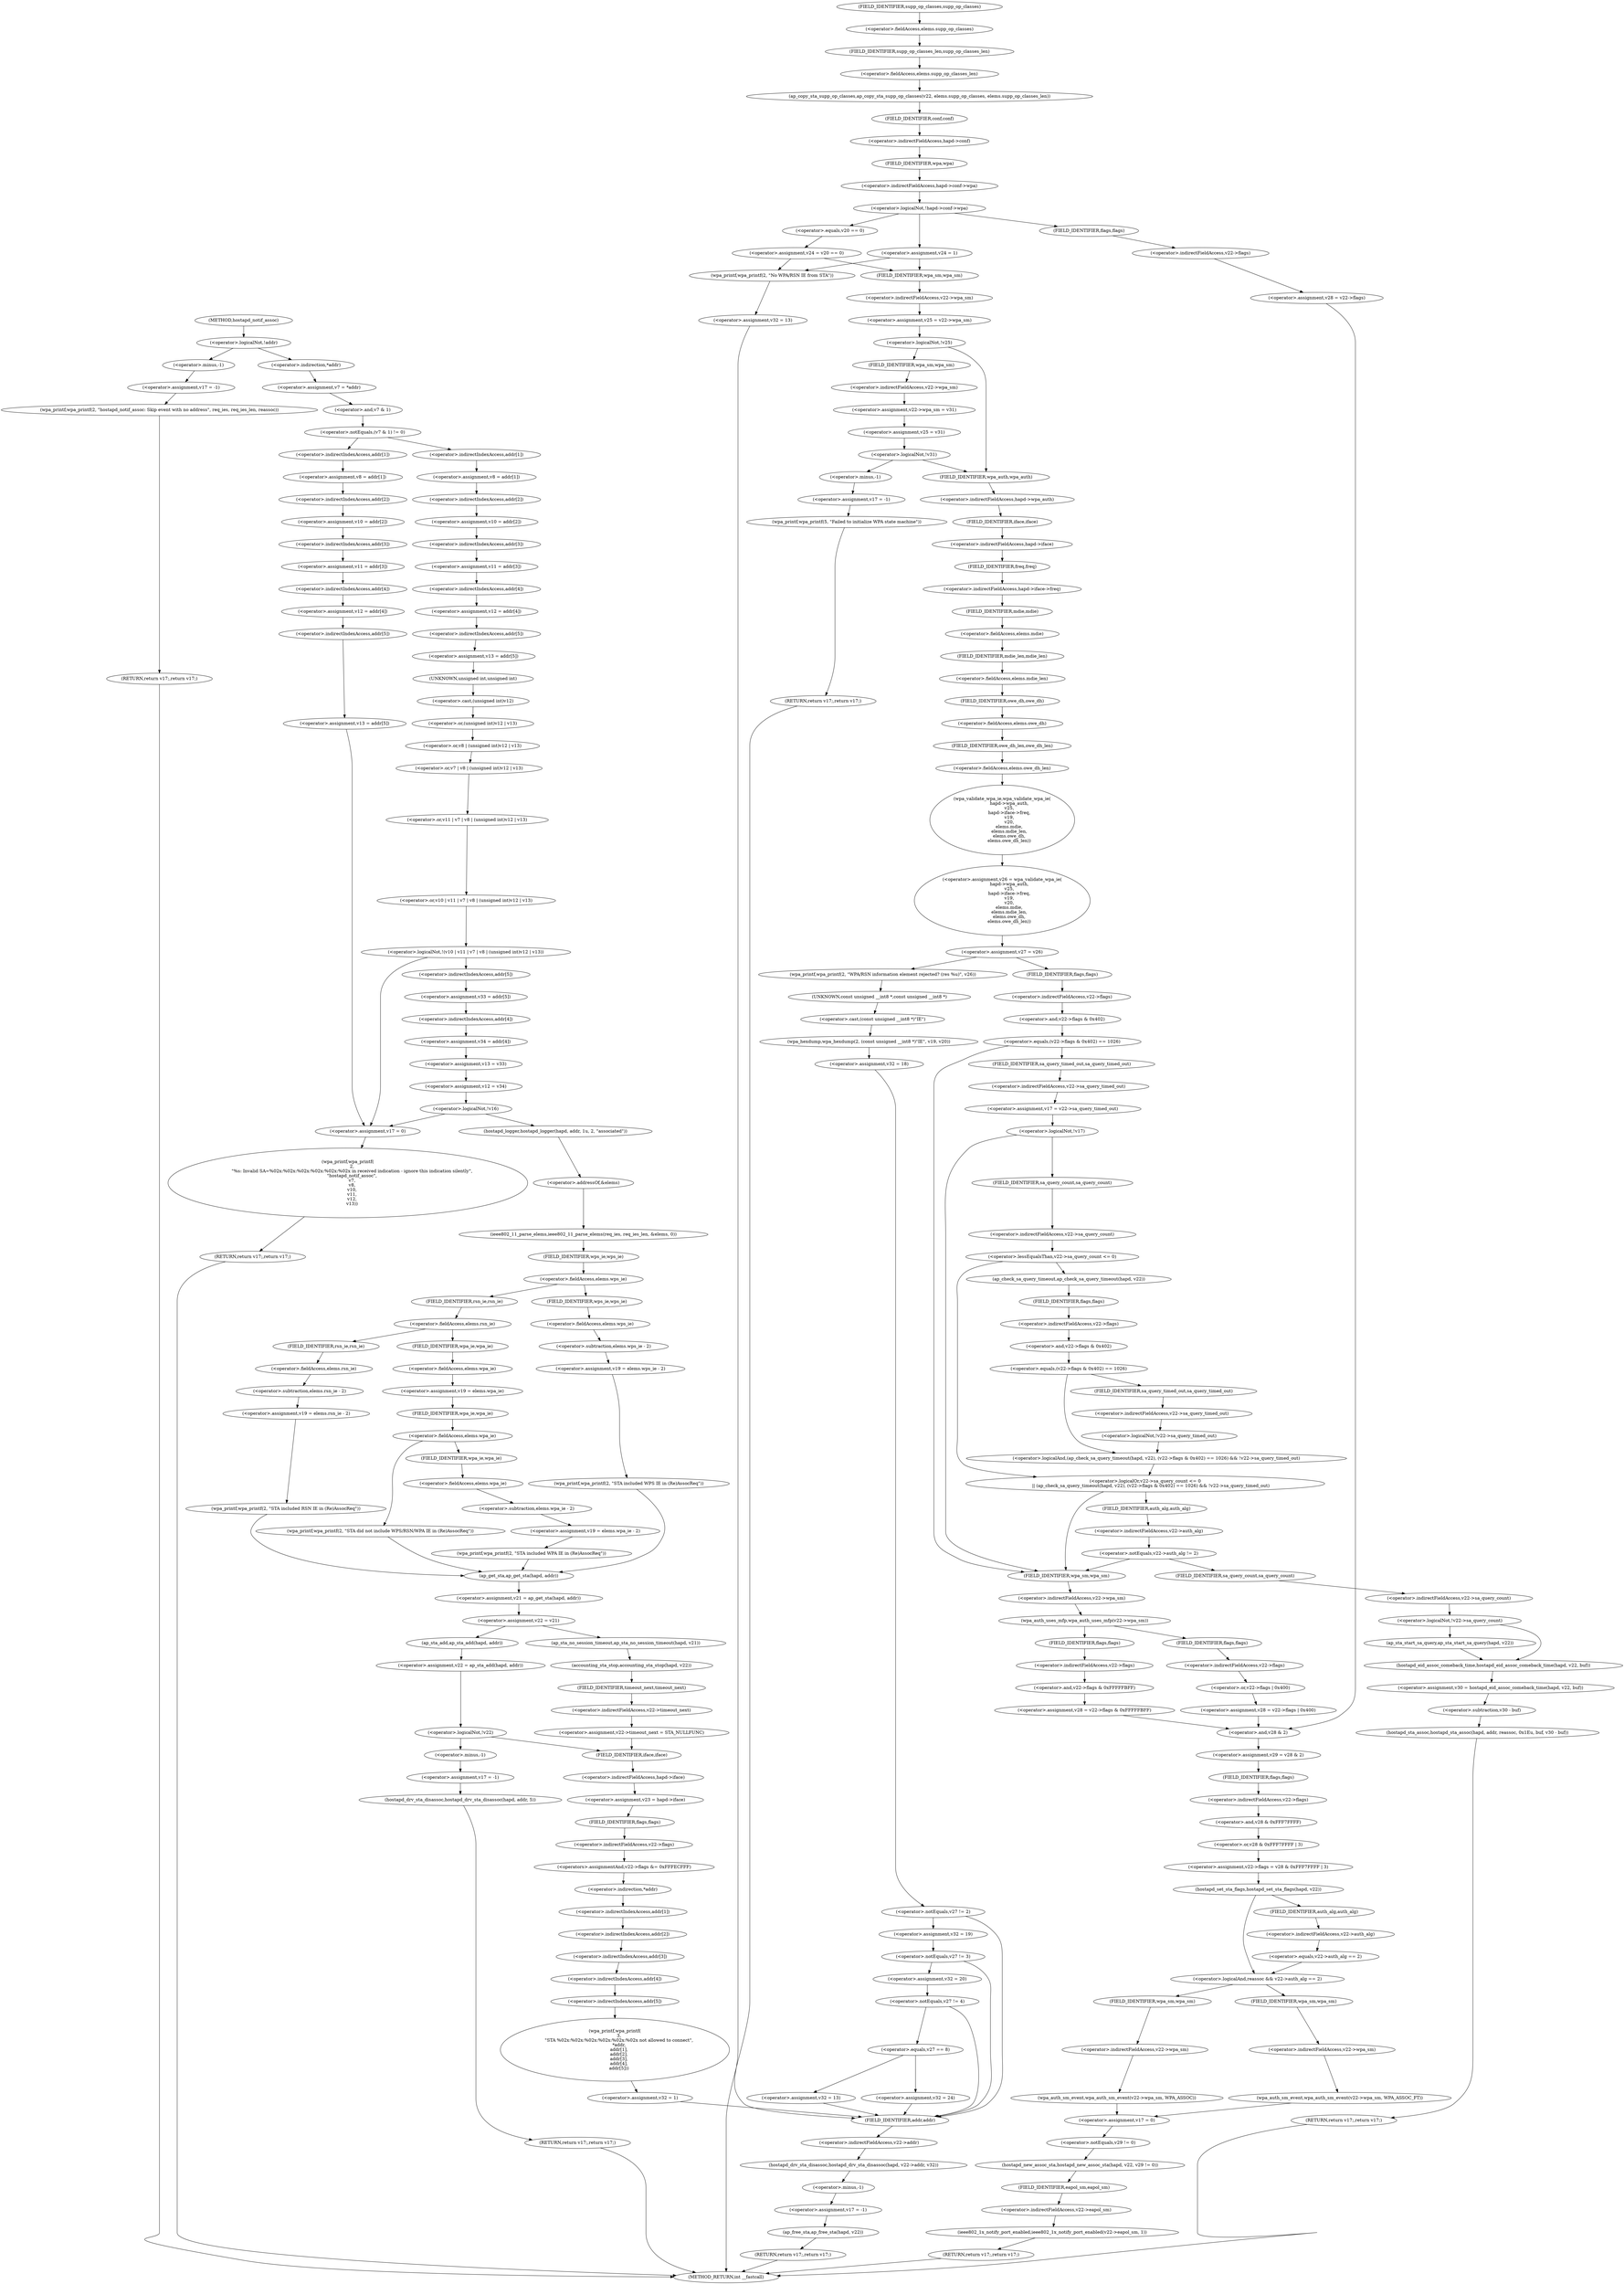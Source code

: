 digraph hostapd_notif_assoc {  
"1000161" [label = "(<operator>.logicalNot,!addr)" ]
"1000164" [label = "(<operator>.assignment,v17 = -1)" ]
"1000166" [label = "(<operator>.minus,-1)" ]
"1000168" [label = "(wpa_printf,wpa_printf(2, \"hostapd_notif_assoc: Skip event with no address\", req_ies, req_ies_len, reassoc))" ]
"1000174" [label = "(RETURN,return v17;,return v17;)" ]
"1000176" [label = "(<operator>.assignment,v7 = *addr)" ]
"1000178" [label = "(<operator>.indirection,*addr)" ]
"1000181" [label = "(<operator>.notEquals,(v7 & 1) != 0)" ]
"1000182" [label = "(<operator>.and,v7 & 1)" ]
"1000187" [label = "(<operator>.assignment,v8 = addr[1])" ]
"1000189" [label = "(<operator>.indirectIndexAccess,addr[1])" ]
"1000192" [label = "(<operator>.assignment,v10 = addr[2])" ]
"1000194" [label = "(<operator>.indirectIndexAccess,addr[2])" ]
"1000197" [label = "(<operator>.assignment,v11 = addr[3])" ]
"1000199" [label = "(<operator>.indirectIndexAccess,addr[3])" ]
"1000202" [label = "(<operator>.assignment,v12 = addr[4])" ]
"1000204" [label = "(<operator>.indirectIndexAccess,addr[4])" ]
"1000207" [label = "(<operator>.assignment,v13 = addr[5])" ]
"1000209" [label = "(<operator>.indirectIndexAccess,addr[5])" ]
"1000213" [label = "(<operator>.assignment,v17 = 0)" ]
"1000216" [label = "(wpa_printf,wpa_printf(\n      2,\n      \"%s: Invalid SA=%02x:%02x:%02x:%02x:%02x:%02x in received indication - ignore this indication silently\",\n      \"hostapd_notif_assoc\",\n      v7,\n      v8,\n      v10,\n      v11,\n      v12,\n      v13))" ]
"1000226" [label = "(RETURN,return v17;,return v17;)" ]
"1000228" [label = "(<operator>.assignment,v8 = addr[1])" ]
"1000230" [label = "(<operator>.indirectIndexAccess,addr[1])" ]
"1000233" [label = "(<operator>.assignment,v10 = addr[2])" ]
"1000235" [label = "(<operator>.indirectIndexAccess,addr[2])" ]
"1000238" [label = "(<operator>.assignment,v11 = addr[3])" ]
"1000240" [label = "(<operator>.indirectIndexAccess,addr[3])" ]
"1000243" [label = "(<operator>.assignment,v12 = addr[4])" ]
"1000245" [label = "(<operator>.indirectIndexAccess,addr[4])" ]
"1000248" [label = "(<operator>.assignment,v13 = addr[5])" ]
"1000250" [label = "(<operator>.indirectIndexAccess,addr[5])" ]
"1000254" [label = "(<operator>.logicalNot,!(v10 | v11 | v7 | v8 | (unsigned int)v12 | v13))" ]
"1000255" [label = "(<operator>.or,v10 | v11 | v7 | v8 | (unsigned int)v12 | v13)" ]
"1000257" [label = "(<operator>.or,v11 | v7 | v8 | (unsigned int)v12 | v13)" ]
"1000259" [label = "(<operator>.or,v7 | v8 | (unsigned int)v12 | v13)" ]
"1000261" [label = "(<operator>.or,v8 | (unsigned int)v12 | v13)" ]
"1000263" [label = "(<operator>.or,(unsigned int)v12 | v13)" ]
"1000264" [label = "(<operator>.cast,(unsigned int)v12)" ]
"1000265" [label = "(UNKNOWN,unsigned int,unsigned int)" ]
"1000269" [label = "(<operator>.assignment,v33 = addr[5])" ]
"1000271" [label = "(<operator>.indirectIndexAccess,addr[5])" ]
"1000274" [label = "(<operator>.assignment,v34 = addr[4])" ]
"1000276" [label = "(<operator>.indirectIndexAccess,addr[4])" ]
"1000279" [label = "(<operator>.assignment,v13 = v33)" ]
"1000282" [label = "(<operator>.assignment,v12 = v34)" ]
"1000286" [label = "(<operator>.logicalNot,!v16)" ]
"1000289" [label = "(hostapd_logger,hostapd_logger(hapd, addr, 1u, 2, \"associated\"))" ]
"1000295" [label = "(ieee802_11_parse_elems,ieee802_11_parse_elems(req_ies, req_ies_len, &elems, 0))" ]
"1000298" [label = "(<operator>.addressOf,&elems)" ]
"1000302" [label = "(<operator>.fieldAccess,elems.wps_ie)" ]
"1000304" [label = "(FIELD_IDENTIFIER,wps_ie,wps_ie)" ]
"1000306" [label = "(<operator>.assignment,v19 = elems.wps_ie - 2)" ]
"1000308" [label = "(<operator>.subtraction,elems.wps_ie - 2)" ]
"1000309" [label = "(<operator>.fieldAccess,elems.wps_ie)" ]
"1000311" [label = "(FIELD_IDENTIFIER,wps_ie,wps_ie)" ]
"1000314" [label = "(wpa_printf,wpa_printf(2, \"STA included WPS IE in (Re)AssocReq\"))" ]
"1000319" [label = "(<operator>.fieldAccess,elems.rsn_ie)" ]
"1000321" [label = "(FIELD_IDENTIFIER,rsn_ie,rsn_ie)" ]
"1000323" [label = "(<operator>.assignment,v19 = elems.rsn_ie - 2)" ]
"1000325" [label = "(<operator>.subtraction,elems.rsn_ie - 2)" ]
"1000326" [label = "(<operator>.fieldAccess,elems.rsn_ie)" ]
"1000328" [label = "(FIELD_IDENTIFIER,rsn_ie,rsn_ie)" ]
"1000331" [label = "(wpa_printf,wpa_printf(2, \"STA included RSN IE in (Re)AssocReq\"))" ]
"1000336" [label = "(<operator>.assignment,v19 = elems.wpa_ie)" ]
"1000338" [label = "(<operator>.fieldAccess,elems.wpa_ie)" ]
"1000340" [label = "(FIELD_IDENTIFIER,wpa_ie,wpa_ie)" ]
"1000342" [label = "(<operator>.fieldAccess,elems.wpa_ie)" ]
"1000344" [label = "(FIELD_IDENTIFIER,wpa_ie,wpa_ie)" ]
"1000346" [label = "(<operator>.assignment,v19 = elems.wpa_ie - 2)" ]
"1000348" [label = "(<operator>.subtraction,elems.wpa_ie - 2)" ]
"1000349" [label = "(<operator>.fieldAccess,elems.wpa_ie)" ]
"1000351" [label = "(FIELD_IDENTIFIER,wpa_ie,wpa_ie)" ]
"1000354" [label = "(wpa_printf,wpa_printf(2, \"STA included WPA IE in (Re)AssocReq\"))" ]
"1000360" [label = "(wpa_printf,wpa_printf(2, \"STA did not include WPS/RSN/WPA IE in (Re)AssocReq\"))" ]
"1000363" [label = "(<operator>.assignment,v21 = ap_get_sta(hapd, addr))" ]
"1000365" [label = "(ap_get_sta,ap_get_sta(hapd, addr))" ]
"1000368" [label = "(<operator>.assignment,v22 = v21)" ]
"1000374" [label = "(ap_sta_no_session_timeout,ap_sta_no_session_timeout(hapd, v21))" ]
"1000377" [label = "(accounting_sta_stop,accounting_sta_stop(hapd, v22))" ]
"1000380" [label = "(<operator>.assignment,v22->timeout_next = STA_NULLFUNC)" ]
"1000381" [label = "(<operator>.indirectFieldAccess,v22->timeout_next)" ]
"1000383" [label = "(FIELD_IDENTIFIER,timeout_next,timeout_next)" ]
"1000387" [label = "(<operator>.assignment,v22 = ap_sta_add(hapd, addr))" ]
"1000389" [label = "(ap_sta_add,ap_sta_add(hapd, addr))" ]
"1000393" [label = "(<operator>.logicalNot,!v22)" ]
"1000396" [label = "(<operator>.assignment,v17 = -1)" ]
"1000398" [label = "(<operator>.minus,-1)" ]
"1000400" [label = "(hostapd_drv_sta_disassoc,hostapd_drv_sta_disassoc(hapd, addr, 5))" ]
"1000404" [label = "(RETURN,return v17;,return v17;)" ]
"1000406" [label = "(<operator>.assignment,v23 = hapd->iface)" ]
"1000408" [label = "(<operator>.indirectFieldAccess,hapd->iface)" ]
"1000410" [label = "(FIELD_IDENTIFIER,iface,iface)" ]
"1000411" [label = "(<operators>.assignmentAnd,v22->flags &= 0xFFFECFFF)" ]
"1000412" [label = "(<operator>.indirectFieldAccess,v22->flags)" ]
"1000414" [label = "(FIELD_IDENTIFIER,flags,flags)" ]
"1000417" [label = "(wpa_printf,wpa_printf(\n      3,\n      \"STA %02x:%02x:%02x:%02x:%02x:%02x not allowed to connect\",\n      *addr,\n      addr[1],\n      addr[2],\n      addr[3],\n      addr[4],\n      addr[5]))" ]
"1000420" [label = "(<operator>.indirection,*addr)" ]
"1000422" [label = "(<operator>.indirectIndexAccess,addr[1])" ]
"1000425" [label = "(<operator>.indirectIndexAccess,addr[2])" ]
"1000428" [label = "(<operator>.indirectIndexAccess,addr[3])" ]
"1000431" [label = "(<operator>.indirectIndexAccess,addr[4])" ]
"1000434" [label = "(<operator>.indirectIndexAccess,addr[5])" ]
"1000437" [label = "(<operator>.assignment,v32 = 1)" ]
"1000441" [label = "(hostapd_drv_sta_disassoc,hostapd_drv_sta_disassoc(hapd, v22->addr, v32))" ]
"1000443" [label = "(<operator>.indirectFieldAccess,v22->addr)" ]
"1000445" [label = "(FIELD_IDENTIFIER,addr,addr)" ]
"1000447" [label = "(<operator>.assignment,v17 = -1)" ]
"1000449" [label = "(<operator>.minus,-1)" ]
"1000451" [label = "(ap_free_sta,ap_free_sta(hapd, v22))" ]
"1000454" [label = "(RETURN,return v17;,return v17;)" ]
"1000456" [label = "(ap_copy_sta_supp_op_classes,ap_copy_sta_supp_op_classes(v22, elems.supp_op_classes, elems.supp_op_classes_len))" ]
"1000458" [label = "(<operator>.fieldAccess,elems.supp_op_classes)" ]
"1000460" [label = "(FIELD_IDENTIFIER,supp_op_classes,supp_op_classes)" ]
"1000461" [label = "(<operator>.fieldAccess,elems.supp_op_classes_len)" ]
"1000463" [label = "(FIELD_IDENTIFIER,supp_op_classes_len,supp_op_classes_len)" ]
"1000465" [label = "(<operator>.logicalNot,!hapd->conf->wpa)" ]
"1000466" [label = "(<operator>.indirectFieldAccess,hapd->conf->wpa)" ]
"1000467" [label = "(<operator>.indirectFieldAccess,hapd->conf)" ]
"1000469" [label = "(FIELD_IDENTIFIER,conf,conf)" ]
"1000470" [label = "(FIELD_IDENTIFIER,wpa,wpa)" ]
"1000472" [label = "(<operator>.assignment,v28 = v22->flags)" ]
"1000474" [label = "(<operator>.indirectFieldAccess,v22->flags)" ]
"1000476" [label = "(FIELD_IDENTIFIER,flags,flags)" ]
"1000480" [label = "(<operator>.assignment,v24 = v20 == 0)" ]
"1000482" [label = "(<operator>.equals,v20 == 0)" ]
"1000486" [label = "(<operator>.assignment,v24 = 1)" ]
"1000492" [label = "(wpa_printf,wpa_printf(2, \"No WPA/RSN IE from STA\"))" ]
"1000495" [label = "(<operator>.assignment,v32 = 13)" ]
"1000499" [label = "(<operator>.assignment,v25 = v22->wpa_sm)" ]
"1000501" [label = "(<operator>.indirectFieldAccess,v22->wpa_sm)" ]
"1000503" [label = "(FIELD_IDENTIFIER,wpa_sm,wpa_sm)" ]
"1000505" [label = "(<operator>.logicalNot,!v25)" ]
"1000508" [label = "(<operator>.assignment,v22->wpa_sm = v31)" ]
"1000509" [label = "(<operator>.indirectFieldAccess,v22->wpa_sm)" ]
"1000511" [label = "(FIELD_IDENTIFIER,wpa_sm,wpa_sm)" ]
"1000513" [label = "(<operator>.assignment,v25 = v31)" ]
"1000517" [label = "(<operator>.logicalNot,!v31)" ]
"1000520" [label = "(<operator>.assignment,v17 = -1)" ]
"1000522" [label = "(<operator>.minus,-1)" ]
"1000524" [label = "(wpa_printf,wpa_printf(5, \"Failed to initialize WPA state machine\"))" ]
"1000527" [label = "(RETURN,return v17;,return v17;)" ]
"1000529" [label = "(<operator>.assignment,v26 = wpa_validate_wpa_ie(\n          hapd->wpa_auth,\n          v25,\n          hapd->iface->freq,\n          v19,\n          v20,\n          elems.mdie,\n          elems.mdie_len,\n          elems.owe_dh,\n          elems.owe_dh_len))" ]
"1000531" [label = "(wpa_validate_wpa_ie,wpa_validate_wpa_ie(\n          hapd->wpa_auth,\n          v25,\n          hapd->iface->freq,\n          v19,\n          v20,\n          elems.mdie,\n          elems.mdie_len,\n          elems.owe_dh,\n          elems.owe_dh_len))" ]
"1000532" [label = "(<operator>.indirectFieldAccess,hapd->wpa_auth)" ]
"1000534" [label = "(FIELD_IDENTIFIER,wpa_auth,wpa_auth)" ]
"1000536" [label = "(<operator>.indirectFieldAccess,hapd->iface->freq)" ]
"1000537" [label = "(<operator>.indirectFieldAccess,hapd->iface)" ]
"1000539" [label = "(FIELD_IDENTIFIER,iface,iface)" ]
"1000540" [label = "(FIELD_IDENTIFIER,freq,freq)" ]
"1000543" [label = "(<operator>.fieldAccess,elems.mdie)" ]
"1000545" [label = "(FIELD_IDENTIFIER,mdie,mdie)" ]
"1000546" [label = "(<operator>.fieldAccess,elems.mdie_len)" ]
"1000548" [label = "(FIELD_IDENTIFIER,mdie_len,mdie_len)" ]
"1000549" [label = "(<operator>.fieldAccess,elems.owe_dh)" ]
"1000551" [label = "(FIELD_IDENTIFIER,owe_dh,owe_dh)" ]
"1000552" [label = "(<operator>.fieldAccess,elems.owe_dh_len)" ]
"1000554" [label = "(FIELD_IDENTIFIER,owe_dh_len,owe_dh_len)" ]
"1000555" [label = "(<operator>.assignment,v27 = v26)" ]
"1000561" [label = "(wpa_printf,wpa_printf(2, \"WPA/RSN information element rejected? (res %u)\", v26))" ]
"1000565" [label = "(wpa_hexdump,wpa_hexdump(2, (const unsigned __int8 *)\"IE\", v19, v20))" ]
"1000567" [label = "(<operator>.cast,(const unsigned __int8 *)\"IE\")" ]
"1000568" [label = "(UNKNOWN,const unsigned __int8 *,const unsigned __int8 *)" ]
"1000572" [label = "(<operator>.assignment,v32 = 18)" ]
"1000576" [label = "(<operator>.notEquals,v27 != 2)" ]
"1000580" [label = "(<operator>.assignment,v32 = 19)" ]
"1000584" [label = "(<operator>.notEquals,v27 != 3)" ]
"1000588" [label = "(<operator>.assignment,v32 = 20)" ]
"1000592" [label = "(<operator>.notEquals,v27 != 4)" ]
"1000597" [label = "(<operator>.equals,v27 == 8)" ]
"1000600" [label = "(<operator>.assignment,v32 = 24)" ]
"1000604" [label = "(<operator>.assignment,v32 = 13)" ]
"1000609" [label = "(<operator>.equals,(v22->flags & 0x402) == 1026)" ]
"1000610" [label = "(<operator>.and,v22->flags & 0x402)" ]
"1000611" [label = "(<operator>.indirectFieldAccess,v22->flags)" ]
"1000613" [label = "(FIELD_IDENTIFIER,flags,flags)" ]
"1000617" [label = "(<operator>.assignment,v17 = v22->sa_query_timed_out)" ]
"1000619" [label = "(<operator>.indirectFieldAccess,v22->sa_query_timed_out)" ]
"1000621" [label = "(FIELD_IDENTIFIER,sa_query_timed_out,sa_query_timed_out)" ]
"1000623" [label = "(<operator>.logicalNot,!v17)" ]
"1000627" [label = "(<operator>.logicalOr,v22->sa_query_count <= 0\n        || (ap_check_sa_query_timeout(hapd, v22), (v22->flags & 0x402) == 1026) && !v22->sa_query_timed_out)" ]
"1000628" [label = "(<operator>.lessEqualsThan,v22->sa_query_count <= 0)" ]
"1000629" [label = "(<operator>.indirectFieldAccess,v22->sa_query_count)" ]
"1000631" [label = "(FIELD_IDENTIFIER,sa_query_count,sa_query_count)" ]
"1000633" [label = "(<operator>.logicalAnd,(ap_check_sa_query_timeout(hapd, v22), (v22->flags & 0x402) == 1026) && !v22->sa_query_timed_out)" ]
"1000635" [label = "(ap_check_sa_query_timeout,ap_check_sa_query_timeout(hapd, v22))" ]
"1000638" [label = "(<operator>.equals,(v22->flags & 0x402) == 1026)" ]
"1000639" [label = "(<operator>.and,v22->flags & 0x402)" ]
"1000640" [label = "(<operator>.indirectFieldAccess,v22->flags)" ]
"1000642" [label = "(FIELD_IDENTIFIER,flags,flags)" ]
"1000645" [label = "(<operator>.logicalNot,!v22->sa_query_timed_out)" ]
"1000646" [label = "(<operator>.indirectFieldAccess,v22->sa_query_timed_out)" ]
"1000648" [label = "(FIELD_IDENTIFIER,sa_query_timed_out,sa_query_timed_out)" ]
"1000651" [label = "(<operator>.notEquals,v22->auth_alg != 2)" ]
"1000652" [label = "(<operator>.indirectFieldAccess,v22->auth_alg)" ]
"1000654" [label = "(FIELD_IDENTIFIER,auth_alg,auth_alg)" ]
"1000658" [label = "(<operator>.logicalNot,!v22->sa_query_count)" ]
"1000659" [label = "(<operator>.indirectFieldAccess,v22->sa_query_count)" ]
"1000661" [label = "(FIELD_IDENTIFIER,sa_query_count,sa_query_count)" ]
"1000662" [label = "(ap_sta_start_sa_query,ap_sta_start_sa_query(hapd, v22))" ]
"1000665" [label = "(<operator>.assignment,v30 = hostapd_eid_assoc_comeback_time(hapd, v22, buf))" ]
"1000667" [label = "(hostapd_eid_assoc_comeback_time,hostapd_eid_assoc_comeback_time(hapd, v22, buf))" ]
"1000671" [label = "(hostapd_sta_assoc,hostapd_sta_assoc(hapd, addr, reassoc, 0x1Eu, buf, v30 - buf))" ]
"1000677" [label = "(<operator>.subtraction,v30 - buf)" ]
"1000680" [label = "(RETURN,return v17;,return v17;)" ]
"1000683" [label = "(wpa_auth_uses_mfp,wpa_auth_uses_mfp(v22->wpa_sm))" ]
"1000684" [label = "(<operator>.indirectFieldAccess,v22->wpa_sm)" ]
"1000686" [label = "(FIELD_IDENTIFIER,wpa_sm,wpa_sm)" ]
"1000687" [label = "(<operator>.assignment,v28 = v22->flags | 0x400)" ]
"1000689" [label = "(<operator>.or,v22->flags | 0x400)" ]
"1000690" [label = "(<operator>.indirectFieldAccess,v22->flags)" ]
"1000692" [label = "(FIELD_IDENTIFIER,flags,flags)" ]
"1000695" [label = "(<operator>.assignment,v28 = v22->flags & 0xFFFFFBFF)" ]
"1000697" [label = "(<operator>.and,v22->flags & 0xFFFFFBFF)" ]
"1000698" [label = "(<operator>.indirectFieldAccess,v22->flags)" ]
"1000700" [label = "(FIELD_IDENTIFIER,flags,flags)" ]
"1000703" [label = "(<operator>.assignment,v29 = v28 & 2)" ]
"1000705" [label = "(<operator>.and,v28 & 2)" ]
"1000708" [label = "(<operator>.assignment,v22->flags = v28 & 0xFFF7FFFF | 3)" ]
"1000709" [label = "(<operator>.indirectFieldAccess,v22->flags)" ]
"1000711" [label = "(FIELD_IDENTIFIER,flags,flags)" ]
"1000712" [label = "(<operator>.or,v28 & 0xFFF7FFFF | 3)" ]
"1000713" [label = "(<operator>.and,v28 & 0xFFF7FFFF)" ]
"1000717" [label = "(hostapd_set_sta_flags,hostapd_set_sta_flags(hapd, v22))" ]
"1000721" [label = "(<operator>.logicalAnd,reassoc && v22->auth_alg == 2)" ]
"1000723" [label = "(<operator>.equals,v22->auth_alg == 2)" ]
"1000724" [label = "(<operator>.indirectFieldAccess,v22->auth_alg)" ]
"1000726" [label = "(FIELD_IDENTIFIER,auth_alg,auth_alg)" ]
"1000728" [label = "(wpa_auth_sm_event,wpa_auth_sm_event(v22->wpa_sm, WPA_ASSOC_FT))" ]
"1000729" [label = "(<operator>.indirectFieldAccess,v22->wpa_sm)" ]
"1000731" [label = "(FIELD_IDENTIFIER,wpa_sm,wpa_sm)" ]
"1000734" [label = "(wpa_auth_sm_event,wpa_auth_sm_event(v22->wpa_sm, WPA_ASSOC))" ]
"1000735" [label = "(<operator>.indirectFieldAccess,v22->wpa_sm)" ]
"1000737" [label = "(FIELD_IDENTIFIER,wpa_sm,wpa_sm)" ]
"1000739" [label = "(<operator>.assignment,v17 = 0)" ]
"1000742" [label = "(hostapd_new_assoc_sta,hostapd_new_assoc_sta(hapd, v22, v29 != 0))" ]
"1000745" [label = "(<operator>.notEquals,v29 != 0)" ]
"1000748" [label = "(ieee802_1x_notify_port_enabled,ieee802_1x_notify_port_enabled(v22->eapol_sm, 1))" ]
"1000749" [label = "(<operator>.indirectFieldAccess,v22->eapol_sm)" ]
"1000751" [label = "(FIELD_IDENTIFIER,eapol_sm,eapol_sm)" ]
"1000753" [label = "(RETURN,return v17;,return v17;)" ]
"1000127" [label = "(METHOD,hostapd_notif_assoc)" ]
"1000755" [label = "(METHOD_RETURN,int __fastcall)" ]
  "1000161" -> "1000166" 
  "1000161" -> "1000178" 
  "1000164" -> "1000168" 
  "1000166" -> "1000164" 
  "1000168" -> "1000174" 
  "1000174" -> "1000755" 
  "1000176" -> "1000182" 
  "1000178" -> "1000176" 
  "1000181" -> "1000189" 
  "1000181" -> "1000230" 
  "1000182" -> "1000181" 
  "1000187" -> "1000194" 
  "1000189" -> "1000187" 
  "1000192" -> "1000199" 
  "1000194" -> "1000192" 
  "1000197" -> "1000204" 
  "1000199" -> "1000197" 
  "1000202" -> "1000209" 
  "1000204" -> "1000202" 
  "1000207" -> "1000213" 
  "1000209" -> "1000207" 
  "1000213" -> "1000216" 
  "1000216" -> "1000226" 
  "1000226" -> "1000755" 
  "1000228" -> "1000235" 
  "1000230" -> "1000228" 
  "1000233" -> "1000240" 
  "1000235" -> "1000233" 
  "1000238" -> "1000245" 
  "1000240" -> "1000238" 
  "1000243" -> "1000250" 
  "1000245" -> "1000243" 
  "1000248" -> "1000265" 
  "1000250" -> "1000248" 
  "1000254" -> "1000213" 
  "1000254" -> "1000271" 
  "1000255" -> "1000254" 
  "1000257" -> "1000255" 
  "1000259" -> "1000257" 
  "1000261" -> "1000259" 
  "1000263" -> "1000261" 
  "1000264" -> "1000263" 
  "1000265" -> "1000264" 
  "1000269" -> "1000276" 
  "1000271" -> "1000269" 
  "1000274" -> "1000279" 
  "1000276" -> "1000274" 
  "1000279" -> "1000282" 
  "1000282" -> "1000286" 
  "1000286" -> "1000213" 
  "1000286" -> "1000289" 
  "1000289" -> "1000298" 
  "1000295" -> "1000304" 
  "1000298" -> "1000295" 
  "1000302" -> "1000311" 
  "1000302" -> "1000321" 
  "1000304" -> "1000302" 
  "1000306" -> "1000314" 
  "1000308" -> "1000306" 
  "1000309" -> "1000308" 
  "1000311" -> "1000309" 
  "1000314" -> "1000365" 
  "1000319" -> "1000328" 
  "1000319" -> "1000340" 
  "1000321" -> "1000319" 
  "1000323" -> "1000331" 
  "1000325" -> "1000323" 
  "1000326" -> "1000325" 
  "1000328" -> "1000326" 
  "1000331" -> "1000365" 
  "1000336" -> "1000344" 
  "1000338" -> "1000336" 
  "1000340" -> "1000338" 
  "1000342" -> "1000351" 
  "1000342" -> "1000360" 
  "1000344" -> "1000342" 
  "1000346" -> "1000354" 
  "1000348" -> "1000346" 
  "1000349" -> "1000348" 
  "1000351" -> "1000349" 
  "1000354" -> "1000365" 
  "1000360" -> "1000365" 
  "1000363" -> "1000368" 
  "1000365" -> "1000363" 
  "1000368" -> "1000374" 
  "1000368" -> "1000389" 
  "1000374" -> "1000377" 
  "1000377" -> "1000383" 
  "1000380" -> "1000410" 
  "1000381" -> "1000380" 
  "1000383" -> "1000381" 
  "1000387" -> "1000393" 
  "1000389" -> "1000387" 
  "1000393" -> "1000398" 
  "1000393" -> "1000410" 
  "1000396" -> "1000400" 
  "1000398" -> "1000396" 
  "1000400" -> "1000404" 
  "1000404" -> "1000755" 
  "1000406" -> "1000414" 
  "1000408" -> "1000406" 
  "1000410" -> "1000408" 
  "1000411" -> "1000420" 
  "1000412" -> "1000411" 
  "1000414" -> "1000412" 
  "1000417" -> "1000437" 
  "1000420" -> "1000422" 
  "1000422" -> "1000425" 
  "1000425" -> "1000428" 
  "1000428" -> "1000431" 
  "1000431" -> "1000434" 
  "1000434" -> "1000417" 
  "1000437" -> "1000445" 
  "1000441" -> "1000449" 
  "1000443" -> "1000441" 
  "1000445" -> "1000443" 
  "1000447" -> "1000451" 
  "1000449" -> "1000447" 
  "1000451" -> "1000454" 
  "1000454" -> "1000755" 
  "1000456" -> "1000469" 
  "1000458" -> "1000463" 
  "1000460" -> "1000458" 
  "1000461" -> "1000456" 
  "1000463" -> "1000461" 
  "1000465" -> "1000476" 
  "1000465" -> "1000482" 
  "1000465" -> "1000486" 
  "1000466" -> "1000465" 
  "1000467" -> "1000470" 
  "1000469" -> "1000467" 
  "1000470" -> "1000466" 
  "1000472" -> "1000705" 
  "1000474" -> "1000472" 
  "1000476" -> "1000474" 
  "1000480" -> "1000492" 
  "1000480" -> "1000503" 
  "1000482" -> "1000480" 
  "1000486" -> "1000492" 
  "1000486" -> "1000503" 
  "1000492" -> "1000495" 
  "1000495" -> "1000445" 
  "1000499" -> "1000505" 
  "1000501" -> "1000499" 
  "1000503" -> "1000501" 
  "1000505" -> "1000511" 
  "1000505" -> "1000534" 
  "1000508" -> "1000513" 
  "1000509" -> "1000508" 
  "1000511" -> "1000509" 
  "1000513" -> "1000517" 
  "1000517" -> "1000522" 
  "1000517" -> "1000534" 
  "1000520" -> "1000524" 
  "1000522" -> "1000520" 
  "1000524" -> "1000527" 
  "1000527" -> "1000755" 
  "1000529" -> "1000555" 
  "1000531" -> "1000529" 
  "1000532" -> "1000539" 
  "1000534" -> "1000532" 
  "1000536" -> "1000545" 
  "1000537" -> "1000540" 
  "1000539" -> "1000537" 
  "1000540" -> "1000536" 
  "1000543" -> "1000548" 
  "1000545" -> "1000543" 
  "1000546" -> "1000551" 
  "1000548" -> "1000546" 
  "1000549" -> "1000554" 
  "1000551" -> "1000549" 
  "1000552" -> "1000531" 
  "1000554" -> "1000552" 
  "1000555" -> "1000561" 
  "1000555" -> "1000613" 
  "1000561" -> "1000568" 
  "1000565" -> "1000572" 
  "1000567" -> "1000565" 
  "1000568" -> "1000567" 
  "1000572" -> "1000576" 
  "1000576" -> "1000580" 
  "1000576" -> "1000445" 
  "1000580" -> "1000584" 
  "1000584" -> "1000588" 
  "1000584" -> "1000445" 
  "1000588" -> "1000592" 
  "1000592" -> "1000597" 
  "1000592" -> "1000445" 
  "1000597" -> "1000600" 
  "1000597" -> "1000604" 
  "1000600" -> "1000445" 
  "1000604" -> "1000445" 
  "1000609" -> "1000621" 
  "1000609" -> "1000686" 
  "1000610" -> "1000609" 
  "1000611" -> "1000610" 
  "1000613" -> "1000611" 
  "1000617" -> "1000623" 
  "1000619" -> "1000617" 
  "1000621" -> "1000619" 
  "1000623" -> "1000631" 
  "1000623" -> "1000686" 
  "1000627" -> "1000654" 
  "1000627" -> "1000686" 
  "1000628" -> "1000627" 
  "1000628" -> "1000635" 
  "1000629" -> "1000628" 
  "1000631" -> "1000629" 
  "1000633" -> "1000627" 
  "1000635" -> "1000642" 
  "1000638" -> "1000633" 
  "1000638" -> "1000648" 
  "1000639" -> "1000638" 
  "1000640" -> "1000639" 
  "1000642" -> "1000640" 
  "1000645" -> "1000633" 
  "1000646" -> "1000645" 
  "1000648" -> "1000646" 
  "1000651" -> "1000661" 
  "1000651" -> "1000686" 
  "1000652" -> "1000651" 
  "1000654" -> "1000652" 
  "1000658" -> "1000662" 
  "1000658" -> "1000667" 
  "1000659" -> "1000658" 
  "1000661" -> "1000659" 
  "1000662" -> "1000667" 
  "1000665" -> "1000677" 
  "1000667" -> "1000665" 
  "1000671" -> "1000680" 
  "1000677" -> "1000671" 
  "1000680" -> "1000755" 
  "1000683" -> "1000692" 
  "1000683" -> "1000700" 
  "1000684" -> "1000683" 
  "1000686" -> "1000684" 
  "1000687" -> "1000705" 
  "1000689" -> "1000687" 
  "1000690" -> "1000689" 
  "1000692" -> "1000690" 
  "1000695" -> "1000705" 
  "1000697" -> "1000695" 
  "1000698" -> "1000697" 
  "1000700" -> "1000698" 
  "1000703" -> "1000711" 
  "1000705" -> "1000703" 
  "1000708" -> "1000717" 
  "1000709" -> "1000713" 
  "1000711" -> "1000709" 
  "1000712" -> "1000708" 
  "1000713" -> "1000712" 
  "1000717" -> "1000721" 
  "1000717" -> "1000726" 
  "1000721" -> "1000731" 
  "1000721" -> "1000737" 
  "1000723" -> "1000721" 
  "1000724" -> "1000723" 
  "1000726" -> "1000724" 
  "1000728" -> "1000739" 
  "1000729" -> "1000728" 
  "1000731" -> "1000729" 
  "1000734" -> "1000739" 
  "1000735" -> "1000734" 
  "1000737" -> "1000735" 
  "1000739" -> "1000745" 
  "1000742" -> "1000751" 
  "1000745" -> "1000742" 
  "1000748" -> "1000753" 
  "1000749" -> "1000748" 
  "1000751" -> "1000749" 
  "1000753" -> "1000755" 
  "1000127" -> "1000161" 
}
